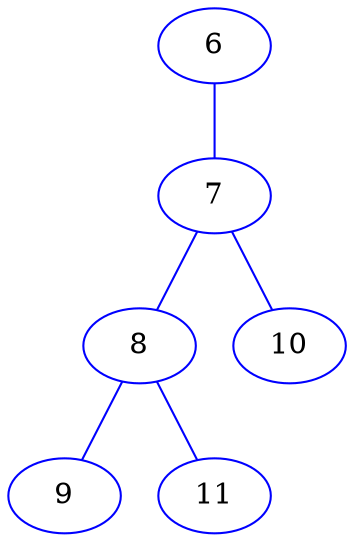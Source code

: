 strict graph "" {
	6	[color=blue];
	7	[color=blue];
	6 -- 7	[color=blue];
	8	[color=blue];
	7 -- 8	[color=blue];
	10	[color=blue];
	7 -- 10	[color=blue];
	9	[color=blue];
	8 -- 9	[color=blue];
	11	[color=blue];
	8 -- 11	[color=blue];
}
